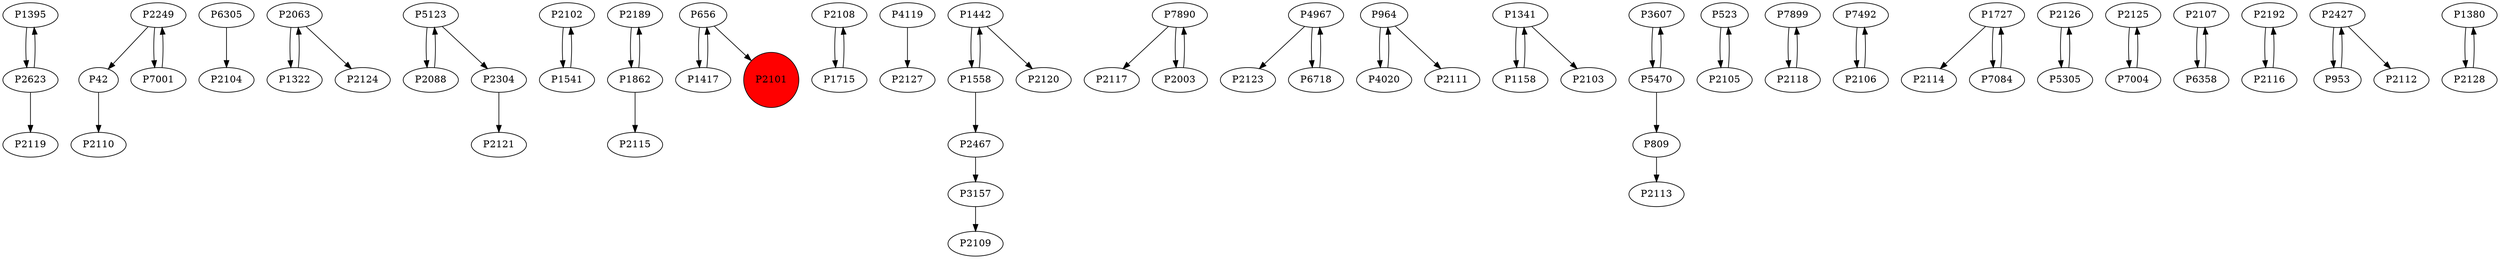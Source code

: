 digraph {
	P1395 -> P2623
	P2249 -> P42
	P6305 -> P2104
	P2063 -> P1322
	P5123 -> P2088
	P2102 -> P1541
	P2189 -> P1862
	P656 -> P1417
	P1862 -> P2189
	P2108 -> P1715
	P4119 -> P2127
	P1541 -> P2102
	P1442 -> P1558
	P656 -> P2101
	P7890 -> P2117
	P4967 -> P2123
	P964 -> P4020
	P1341 -> P1158
	P1341 -> P2103
	P3607 -> P5470
	P523 -> P2105
	P1158 -> P1341
	P7899 -> P2118
	P2105 -> P523
	P7492 -> P2106
	P1442 -> P2120
	P5470 -> P809
	P1727 -> P2114
	P1862 -> P2115
	P7001 -> P2249
	P2126 -> P5305
	P2125 -> P7004
	P1727 -> P7084
	P2467 -> P3157
	P2249 -> P7001
	P3157 -> P2109
	P7004 -> P2125
	P5123 -> P2304
	P2623 -> P1395
	P1558 -> P2467
	P1322 -> P2063
	P7890 -> P2003
	P5305 -> P2126
	P1715 -> P2108
	P2623 -> P2119
	P2118 -> P7899
	P2063 -> P2124
	P2304 -> P2121
	P2107 -> P6358
	P2003 -> P7890
	P4967 -> P6718
	P2192 -> P2116
	P2427 -> P953
	P5470 -> P3607
	P809 -> P2113
	P1380 -> P2128
	P7084 -> P1727
	P953 -> P2427
	P2088 -> P5123
	P1417 -> P656
	P2106 -> P7492
	P964 -> P2111
	P2427 -> P2112
	P6358 -> P2107
	P2128 -> P1380
	P2116 -> P2192
	P1558 -> P1442
	P42 -> P2110
	P4020 -> P964
	P6718 -> P4967
	P2101 [shape=circle]
	P2101 [style=filled]
	P2101 [fillcolor=red]
}